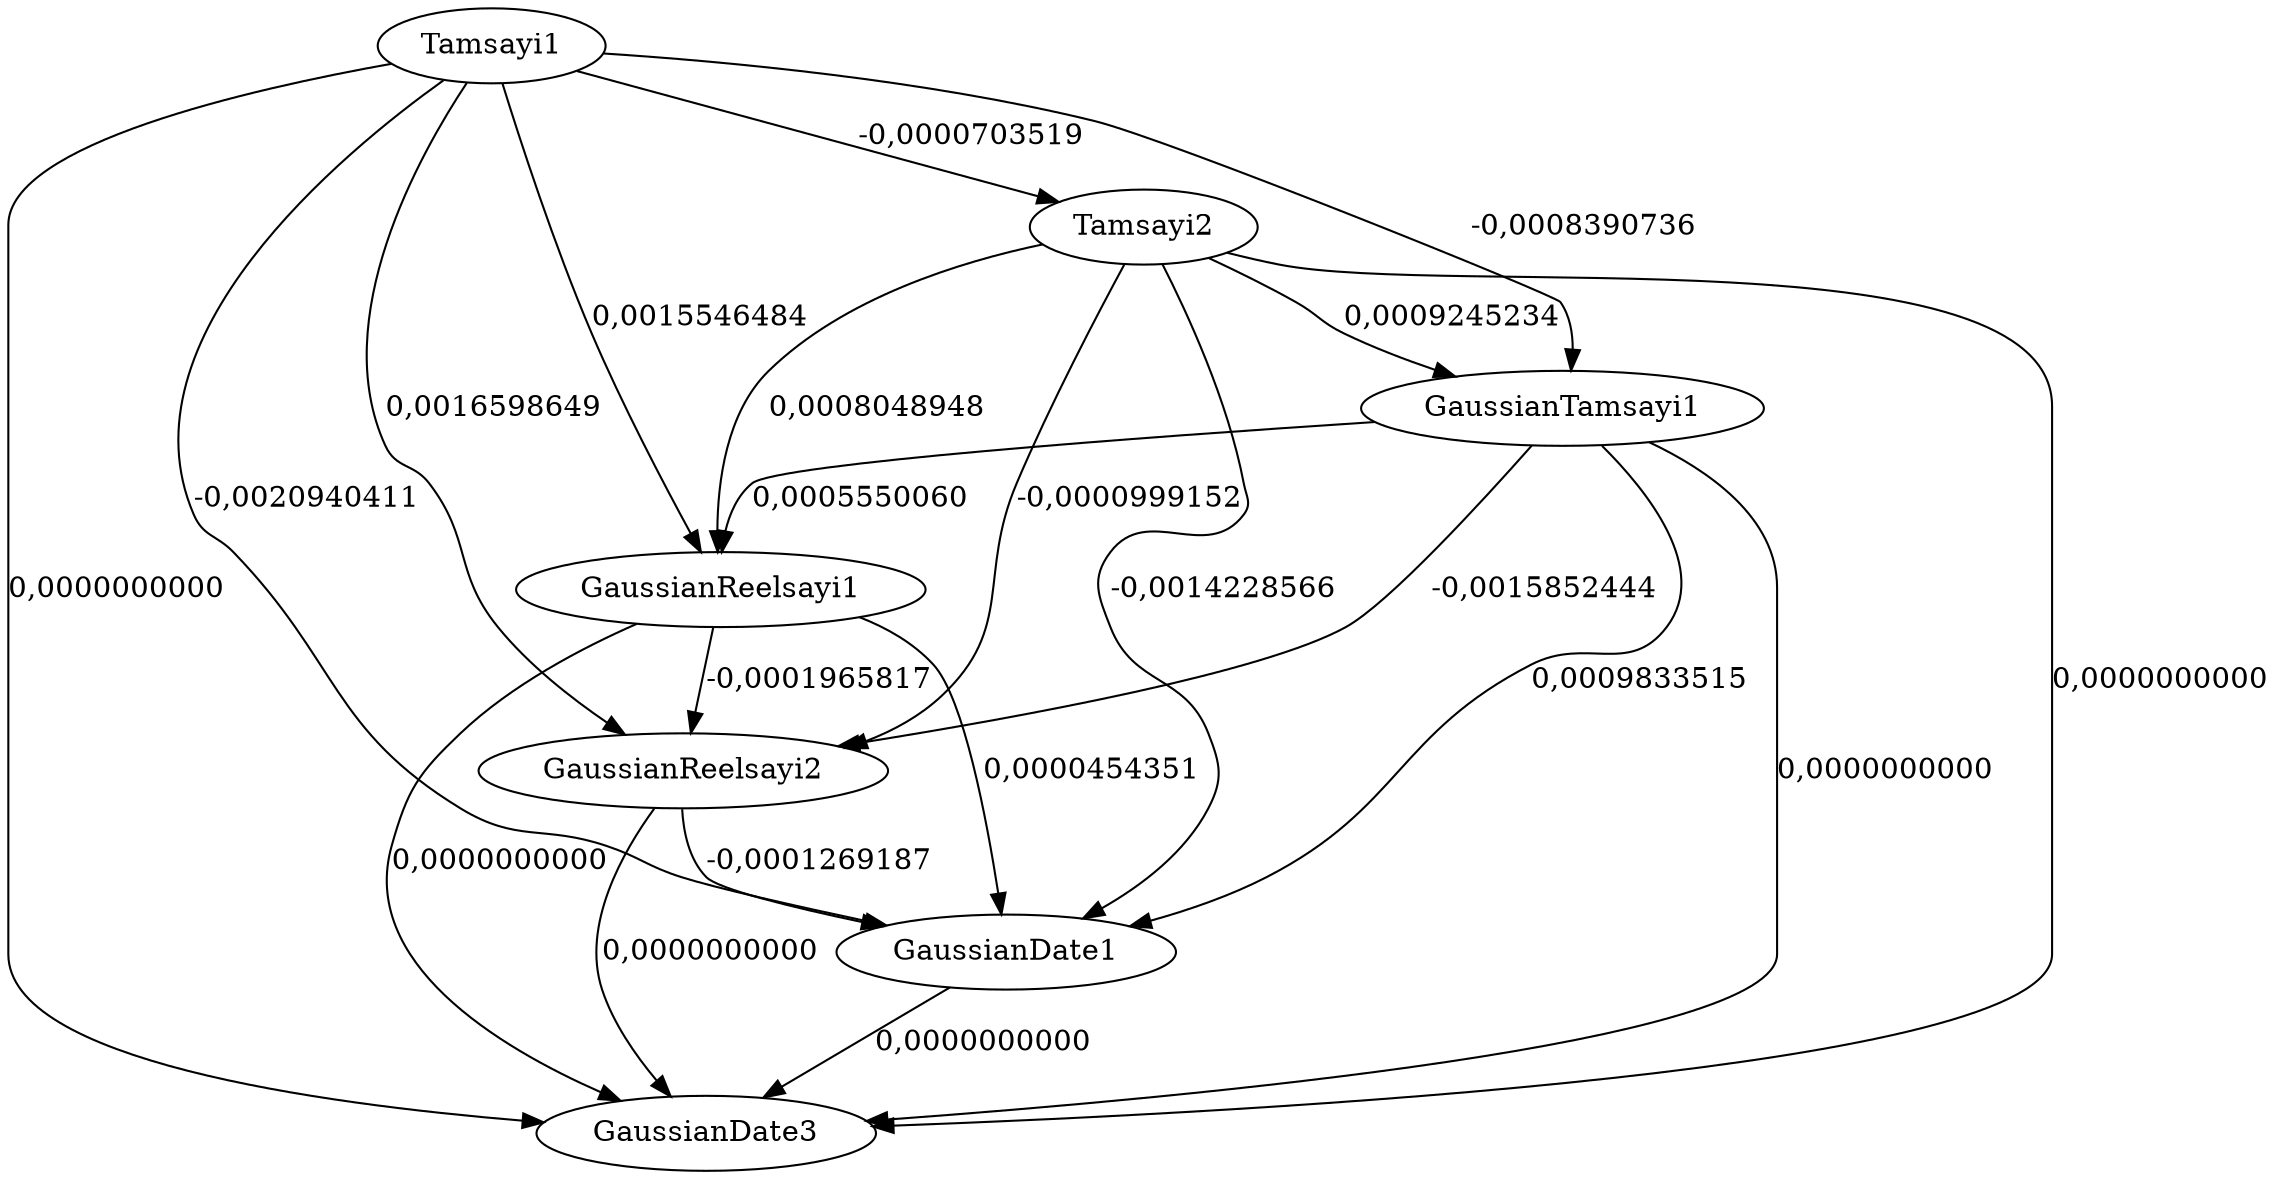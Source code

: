 digraph "BinaryColumnSimilarity" {
"Tamsayi1" -> "GaussianDate3" ["label"="0,0000000000"]
"Tamsayi1" -> "GaussianDate1" ["label"="-0,0020940411"]
"Tamsayi1" -> "GaussianReelsayi2" ["label"="0,0016598649"]
"Tamsayi1" -> "GaussianReelsayi1" ["label"="0,0015546484"]
"Tamsayi1" -> "GaussianTamsayi1" ["label"="-0,0008390736"]
"Tamsayi1" -> "Tamsayi2" ["label"="-0,0000703519"]
"Tamsayi2" -> "GaussianDate3" ["label"="0,0000000000"]
"Tamsayi2" -> "GaussianDate1" ["label"="-0,0014228566"]
"Tamsayi2" -> "GaussianReelsayi2" ["label"="-0,0000999152"]
"Tamsayi2" -> "GaussianReelsayi1" ["label"="0,0008048948"]
"Tamsayi2" -> "GaussianTamsayi1" ["label"="0,0009245234"]
"GaussianTamsayi1" -> "GaussianDate3" ["label"="0,0000000000"]
"GaussianTamsayi1" -> "GaussianDate1" ["label"="0,0009833515"]
"GaussianTamsayi1" -> "GaussianReelsayi2" ["label"="-0,0015852444"]
"GaussianTamsayi1" -> "GaussianReelsayi1" ["label"="0,0005550060"]
"GaussianReelsayi1" -> "GaussianDate3" ["label"="0,0000000000"]
"GaussianReelsayi1" -> "GaussianDate1" ["label"="0,0000454351"]
"GaussianReelsayi1" -> "GaussianReelsayi2" ["label"="-0,0001965817"]
"GaussianReelsayi2" -> "GaussianDate3" ["label"="0,0000000000"]
"GaussianReelsayi2" -> "GaussianDate1" ["label"="-0,0001269187"]
"GaussianDate1" -> "GaussianDate3" ["label"="0,0000000000"]
}
